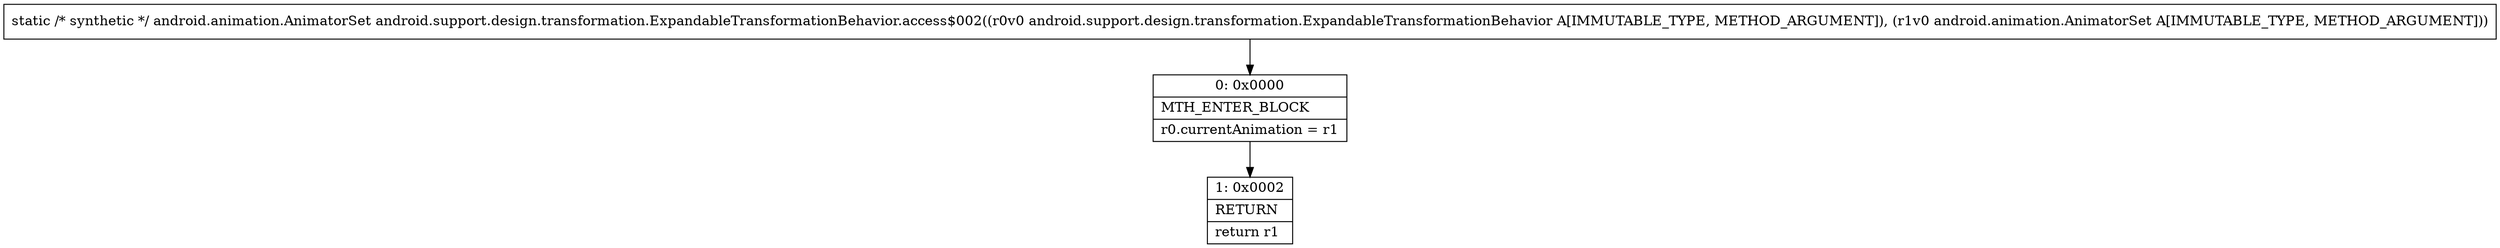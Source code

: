 digraph "CFG forandroid.support.design.transformation.ExpandableTransformationBehavior.access$002(Landroid\/support\/design\/transformation\/ExpandableTransformationBehavior;Landroid\/animation\/AnimatorSet;)Landroid\/animation\/AnimatorSet;" {
Node_0 [shape=record,label="{0\:\ 0x0000|MTH_ENTER_BLOCK\l|r0.currentAnimation = r1\l}"];
Node_1 [shape=record,label="{1\:\ 0x0002|RETURN\l|return r1\l}"];
MethodNode[shape=record,label="{static \/* synthetic *\/ android.animation.AnimatorSet android.support.design.transformation.ExpandableTransformationBehavior.access$002((r0v0 android.support.design.transformation.ExpandableTransformationBehavior A[IMMUTABLE_TYPE, METHOD_ARGUMENT]), (r1v0 android.animation.AnimatorSet A[IMMUTABLE_TYPE, METHOD_ARGUMENT])) }"];
MethodNode -> Node_0;
Node_0 -> Node_1;
}

